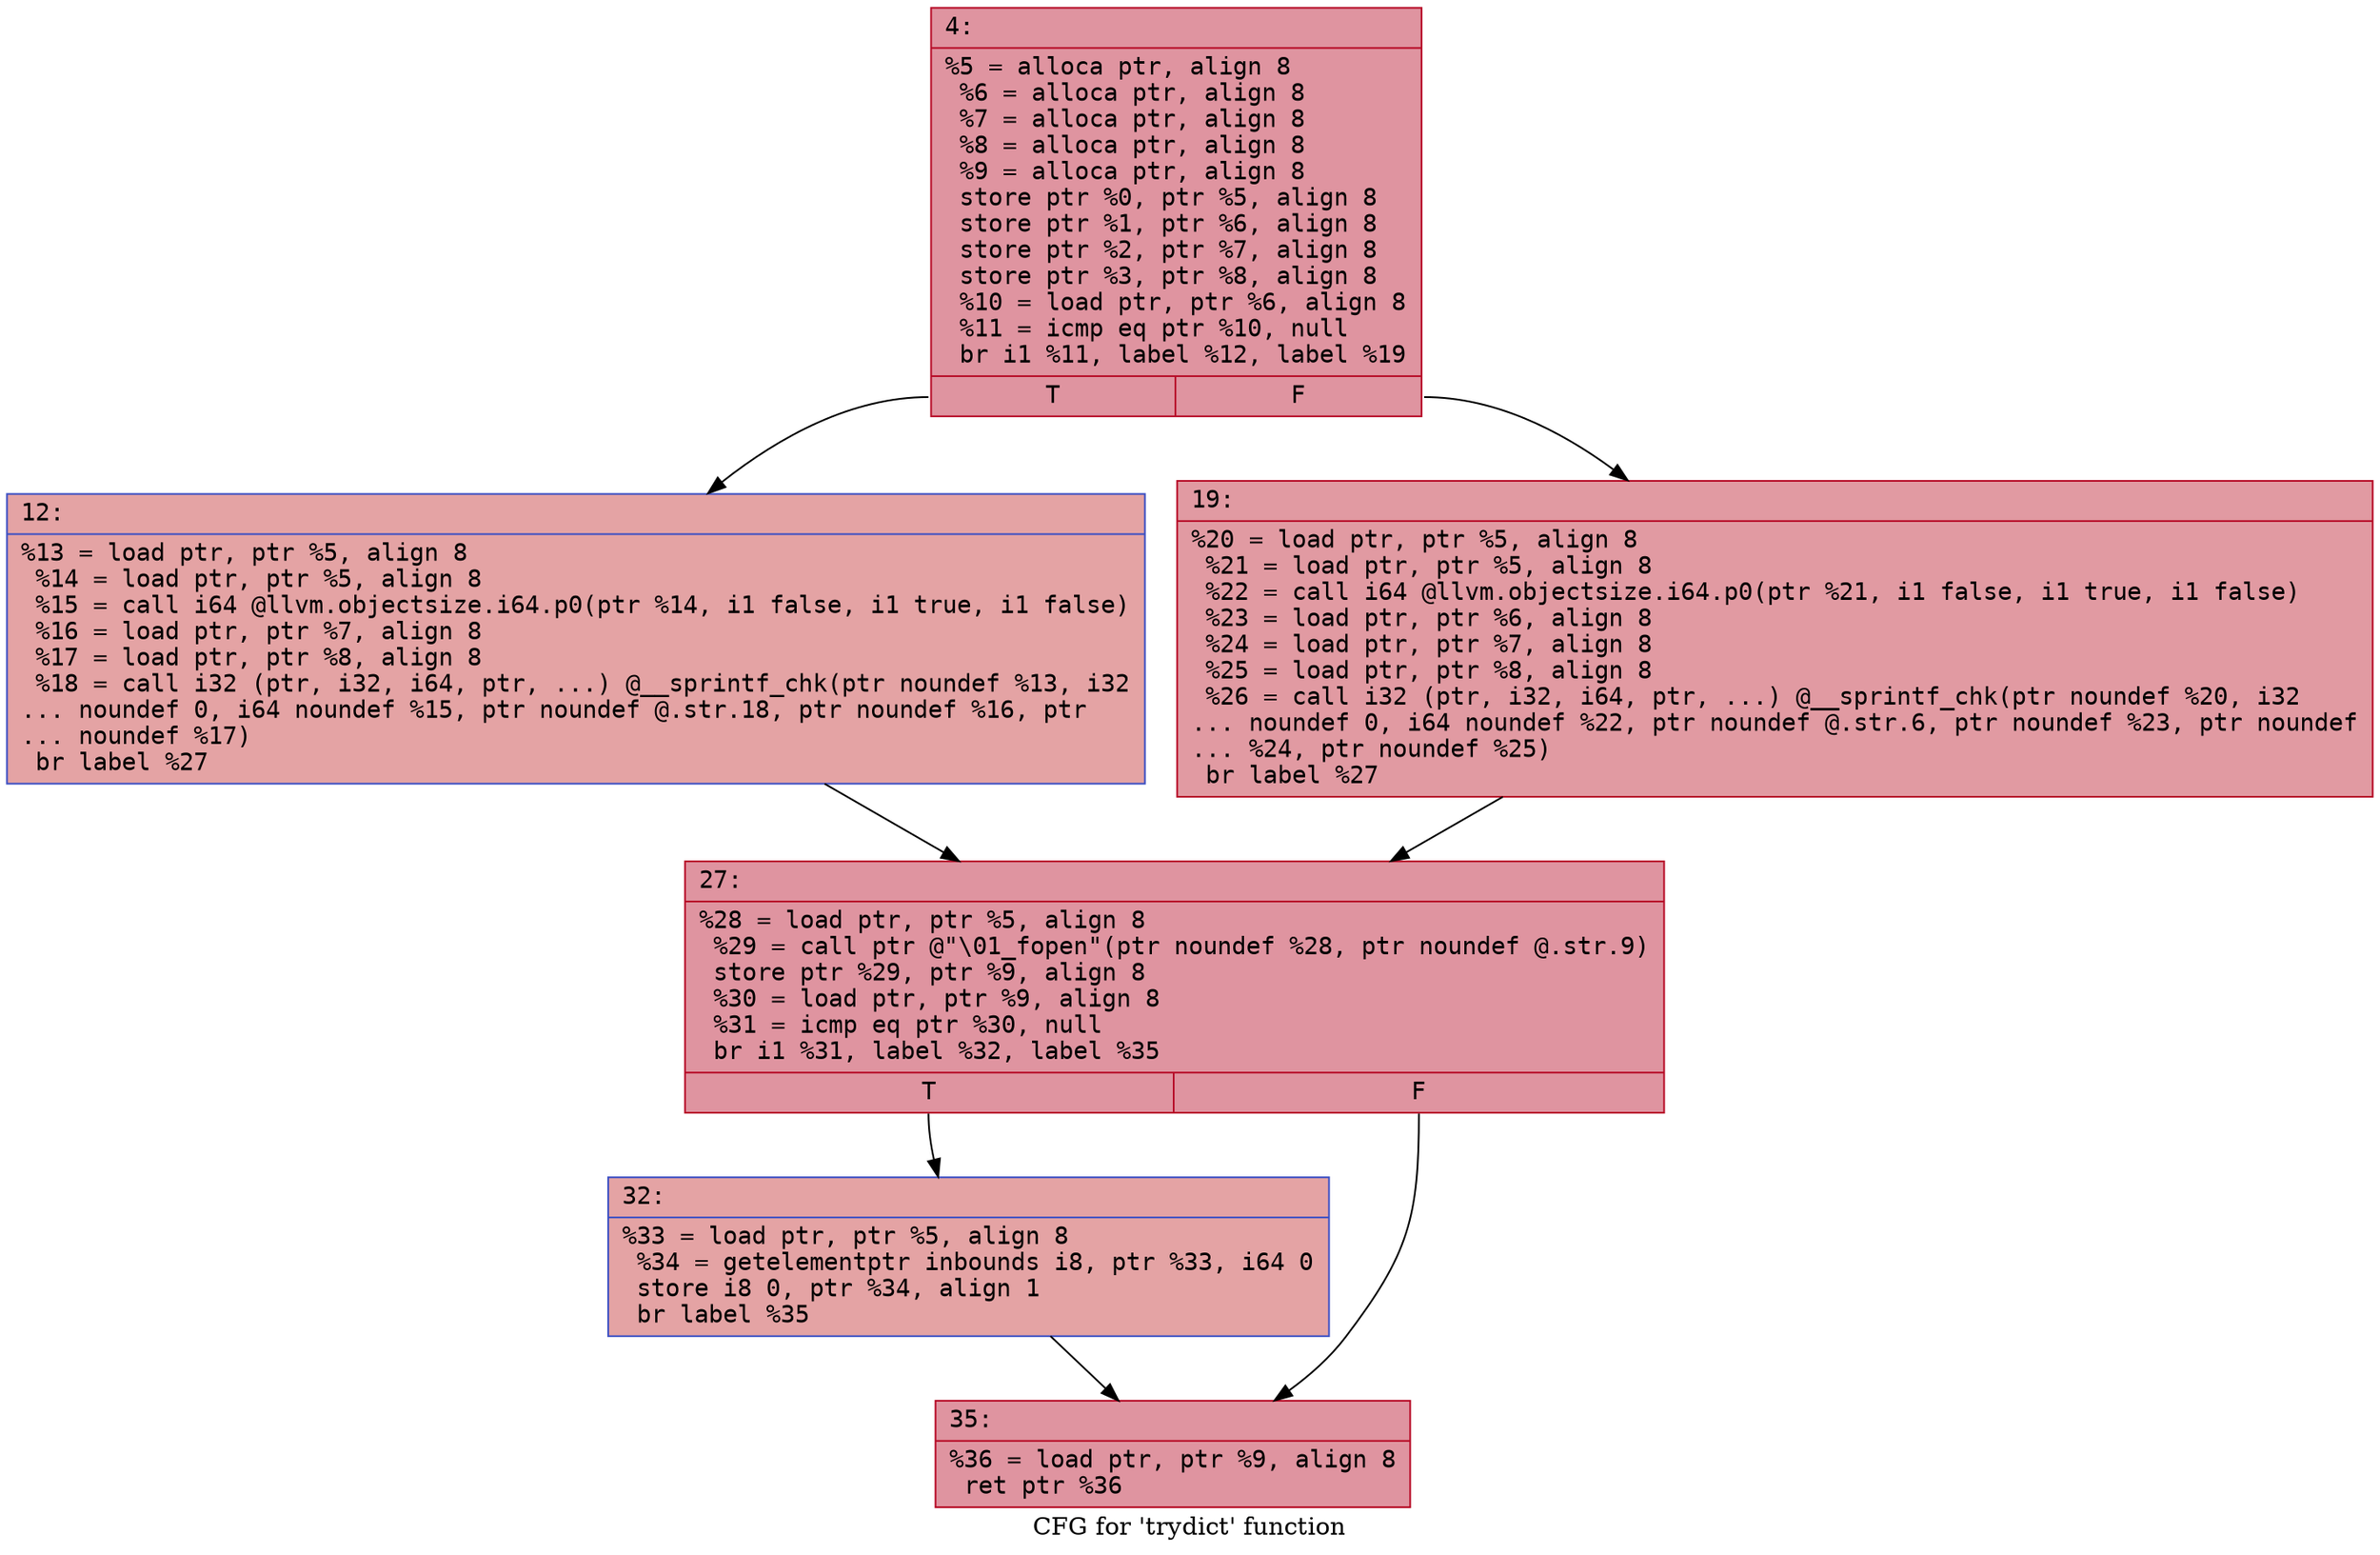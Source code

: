 digraph "CFG for 'trydict' function" {
	label="CFG for 'trydict' function";

	Node0x6000013bd3b0 [shape=record,color="#b70d28ff", style=filled, fillcolor="#b70d2870" fontname="Courier",label="{4:\l|  %5 = alloca ptr, align 8\l  %6 = alloca ptr, align 8\l  %7 = alloca ptr, align 8\l  %8 = alloca ptr, align 8\l  %9 = alloca ptr, align 8\l  store ptr %0, ptr %5, align 8\l  store ptr %1, ptr %6, align 8\l  store ptr %2, ptr %7, align 8\l  store ptr %3, ptr %8, align 8\l  %10 = load ptr, ptr %6, align 8\l  %11 = icmp eq ptr %10, null\l  br i1 %11, label %12, label %19\l|{<s0>T|<s1>F}}"];
	Node0x6000013bd3b0:s0 -> Node0x6000013bd450[tooltip="4 -> 12\nProbability 37.50%" ];
	Node0x6000013bd3b0:s1 -> Node0x6000013bd4a0[tooltip="4 -> 19\nProbability 62.50%" ];
	Node0x6000013bd450 [shape=record,color="#3d50c3ff", style=filled, fillcolor="#c32e3170" fontname="Courier",label="{12:\l|  %13 = load ptr, ptr %5, align 8\l  %14 = load ptr, ptr %5, align 8\l  %15 = call i64 @llvm.objectsize.i64.p0(ptr %14, i1 false, i1 true, i1 false)\l  %16 = load ptr, ptr %7, align 8\l  %17 = load ptr, ptr %8, align 8\l  %18 = call i32 (ptr, i32, i64, ptr, ...) @__sprintf_chk(ptr noundef %13, i32\l... noundef 0, i64 noundef %15, ptr noundef @.str.18, ptr noundef %16, ptr\l... noundef %17)\l  br label %27\l}"];
	Node0x6000013bd450 -> Node0x6000013bd4f0[tooltip="12 -> 27\nProbability 100.00%" ];
	Node0x6000013bd4a0 [shape=record,color="#b70d28ff", style=filled, fillcolor="#bb1b2c70" fontname="Courier",label="{19:\l|  %20 = load ptr, ptr %5, align 8\l  %21 = load ptr, ptr %5, align 8\l  %22 = call i64 @llvm.objectsize.i64.p0(ptr %21, i1 false, i1 true, i1 false)\l  %23 = load ptr, ptr %6, align 8\l  %24 = load ptr, ptr %7, align 8\l  %25 = load ptr, ptr %8, align 8\l  %26 = call i32 (ptr, i32, i64, ptr, ...) @__sprintf_chk(ptr noundef %20, i32\l... noundef 0, i64 noundef %22, ptr noundef @.str.6, ptr noundef %23, ptr noundef\l... %24, ptr noundef %25)\l  br label %27\l}"];
	Node0x6000013bd4a0 -> Node0x6000013bd4f0[tooltip="19 -> 27\nProbability 100.00%" ];
	Node0x6000013bd4f0 [shape=record,color="#b70d28ff", style=filled, fillcolor="#b70d2870" fontname="Courier",label="{27:\l|  %28 = load ptr, ptr %5, align 8\l  %29 = call ptr @\"\\01_fopen\"(ptr noundef %28, ptr noundef @.str.9)\l  store ptr %29, ptr %9, align 8\l  %30 = load ptr, ptr %9, align 8\l  %31 = icmp eq ptr %30, null\l  br i1 %31, label %32, label %35\l|{<s0>T|<s1>F}}"];
	Node0x6000013bd4f0:s0 -> Node0x6000013bd540[tooltip="27 -> 32\nProbability 37.50%" ];
	Node0x6000013bd4f0:s1 -> Node0x6000013bd590[tooltip="27 -> 35\nProbability 62.50%" ];
	Node0x6000013bd540 [shape=record,color="#3d50c3ff", style=filled, fillcolor="#c32e3170" fontname="Courier",label="{32:\l|  %33 = load ptr, ptr %5, align 8\l  %34 = getelementptr inbounds i8, ptr %33, i64 0\l  store i8 0, ptr %34, align 1\l  br label %35\l}"];
	Node0x6000013bd540 -> Node0x6000013bd590[tooltip="32 -> 35\nProbability 100.00%" ];
	Node0x6000013bd590 [shape=record,color="#b70d28ff", style=filled, fillcolor="#b70d2870" fontname="Courier",label="{35:\l|  %36 = load ptr, ptr %9, align 8\l  ret ptr %36\l}"];
}
